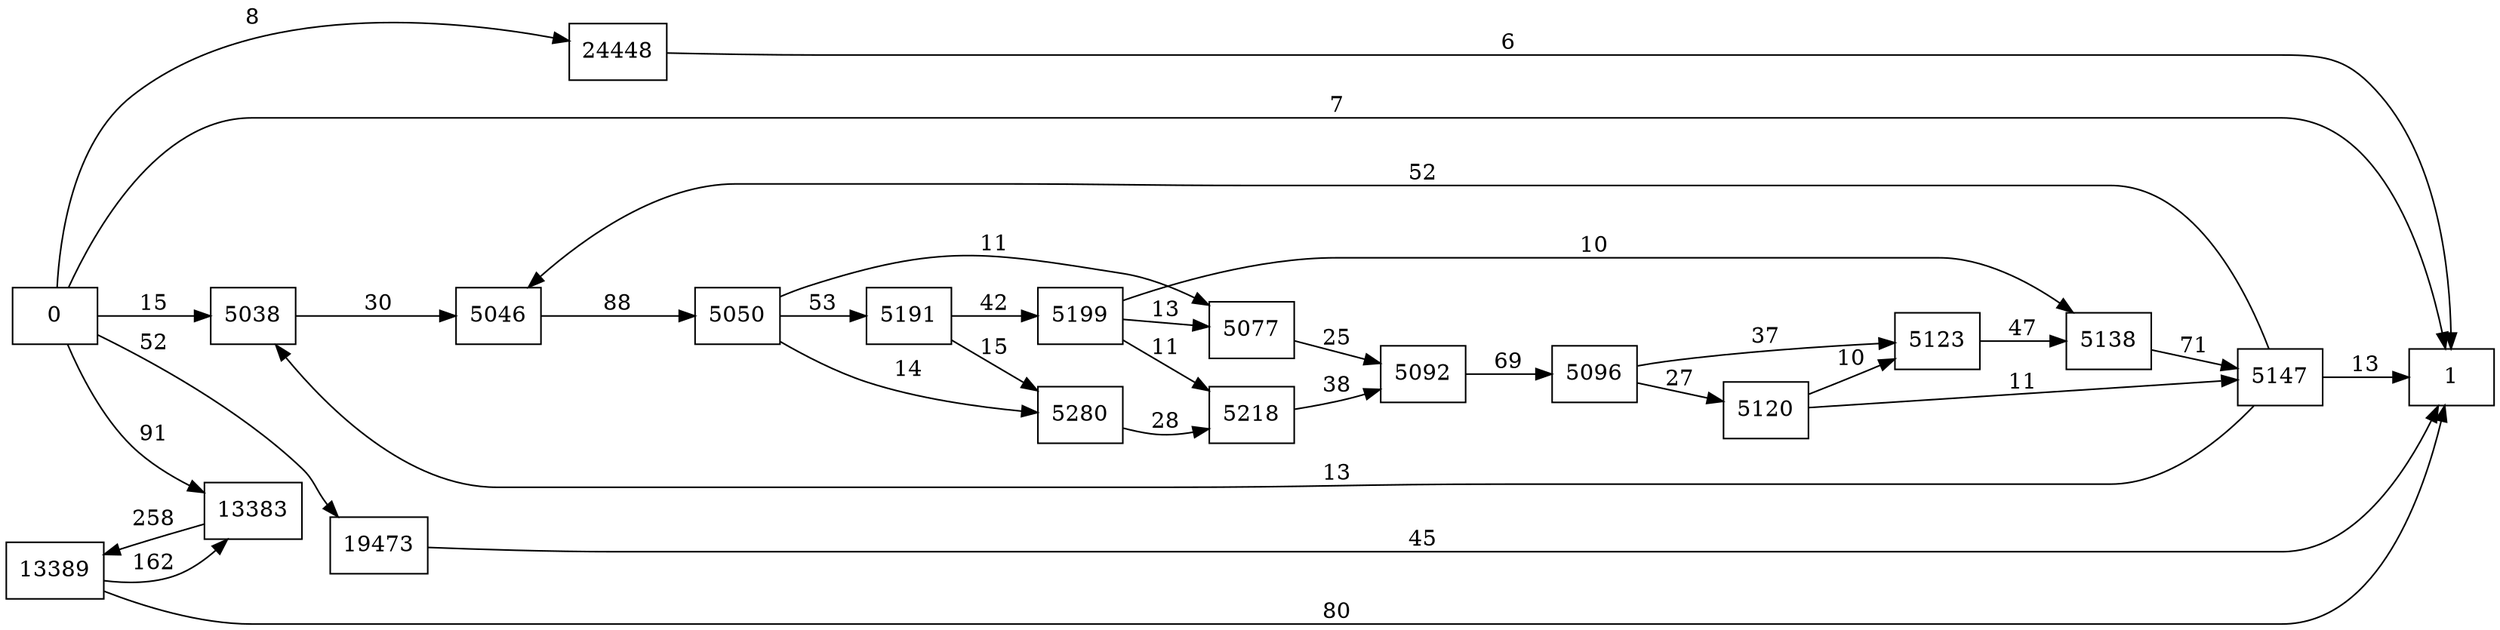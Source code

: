 digraph {
	graph [rankdir=LR]
	node [shape=rectangle]
	5038 -> 5046 [label=30]
	5046 -> 5050 [label=88]
	5050 -> 5077 [label=11]
	5050 -> 5191 [label=53]
	5050 -> 5280 [label=14]
	5077 -> 5092 [label=25]
	5092 -> 5096 [label=69]
	5096 -> 5120 [label=27]
	5096 -> 5123 [label=37]
	5120 -> 5123 [label=10]
	5120 -> 5147 [label=11]
	5123 -> 5138 [label=47]
	5138 -> 5147 [label=71]
	5147 -> 5046 [label=52]
	5147 -> 5038 [label=13]
	5147 -> 1 [label=13]
	5191 -> 5199 [label=42]
	5191 -> 5280 [label=15]
	5199 -> 5218 [label=11]
	5199 -> 5077 [label=13]
	5199 -> 5138 [label=10]
	5218 -> 5092 [label=38]
	5280 -> 5218 [label=28]
	13383 -> 13389 [label=258]
	13389 -> 13383 [label=162]
	13389 -> 1 [label=80]
	19473 -> 1 [label=45]
	24448 -> 1 [label=6]
	0 -> 1 [label=7]
	0 -> 5038 [label=15]
	0 -> 13383 [label=91]
	0 -> 19473 [label=52]
	0 -> 24448 [label=8]
}
